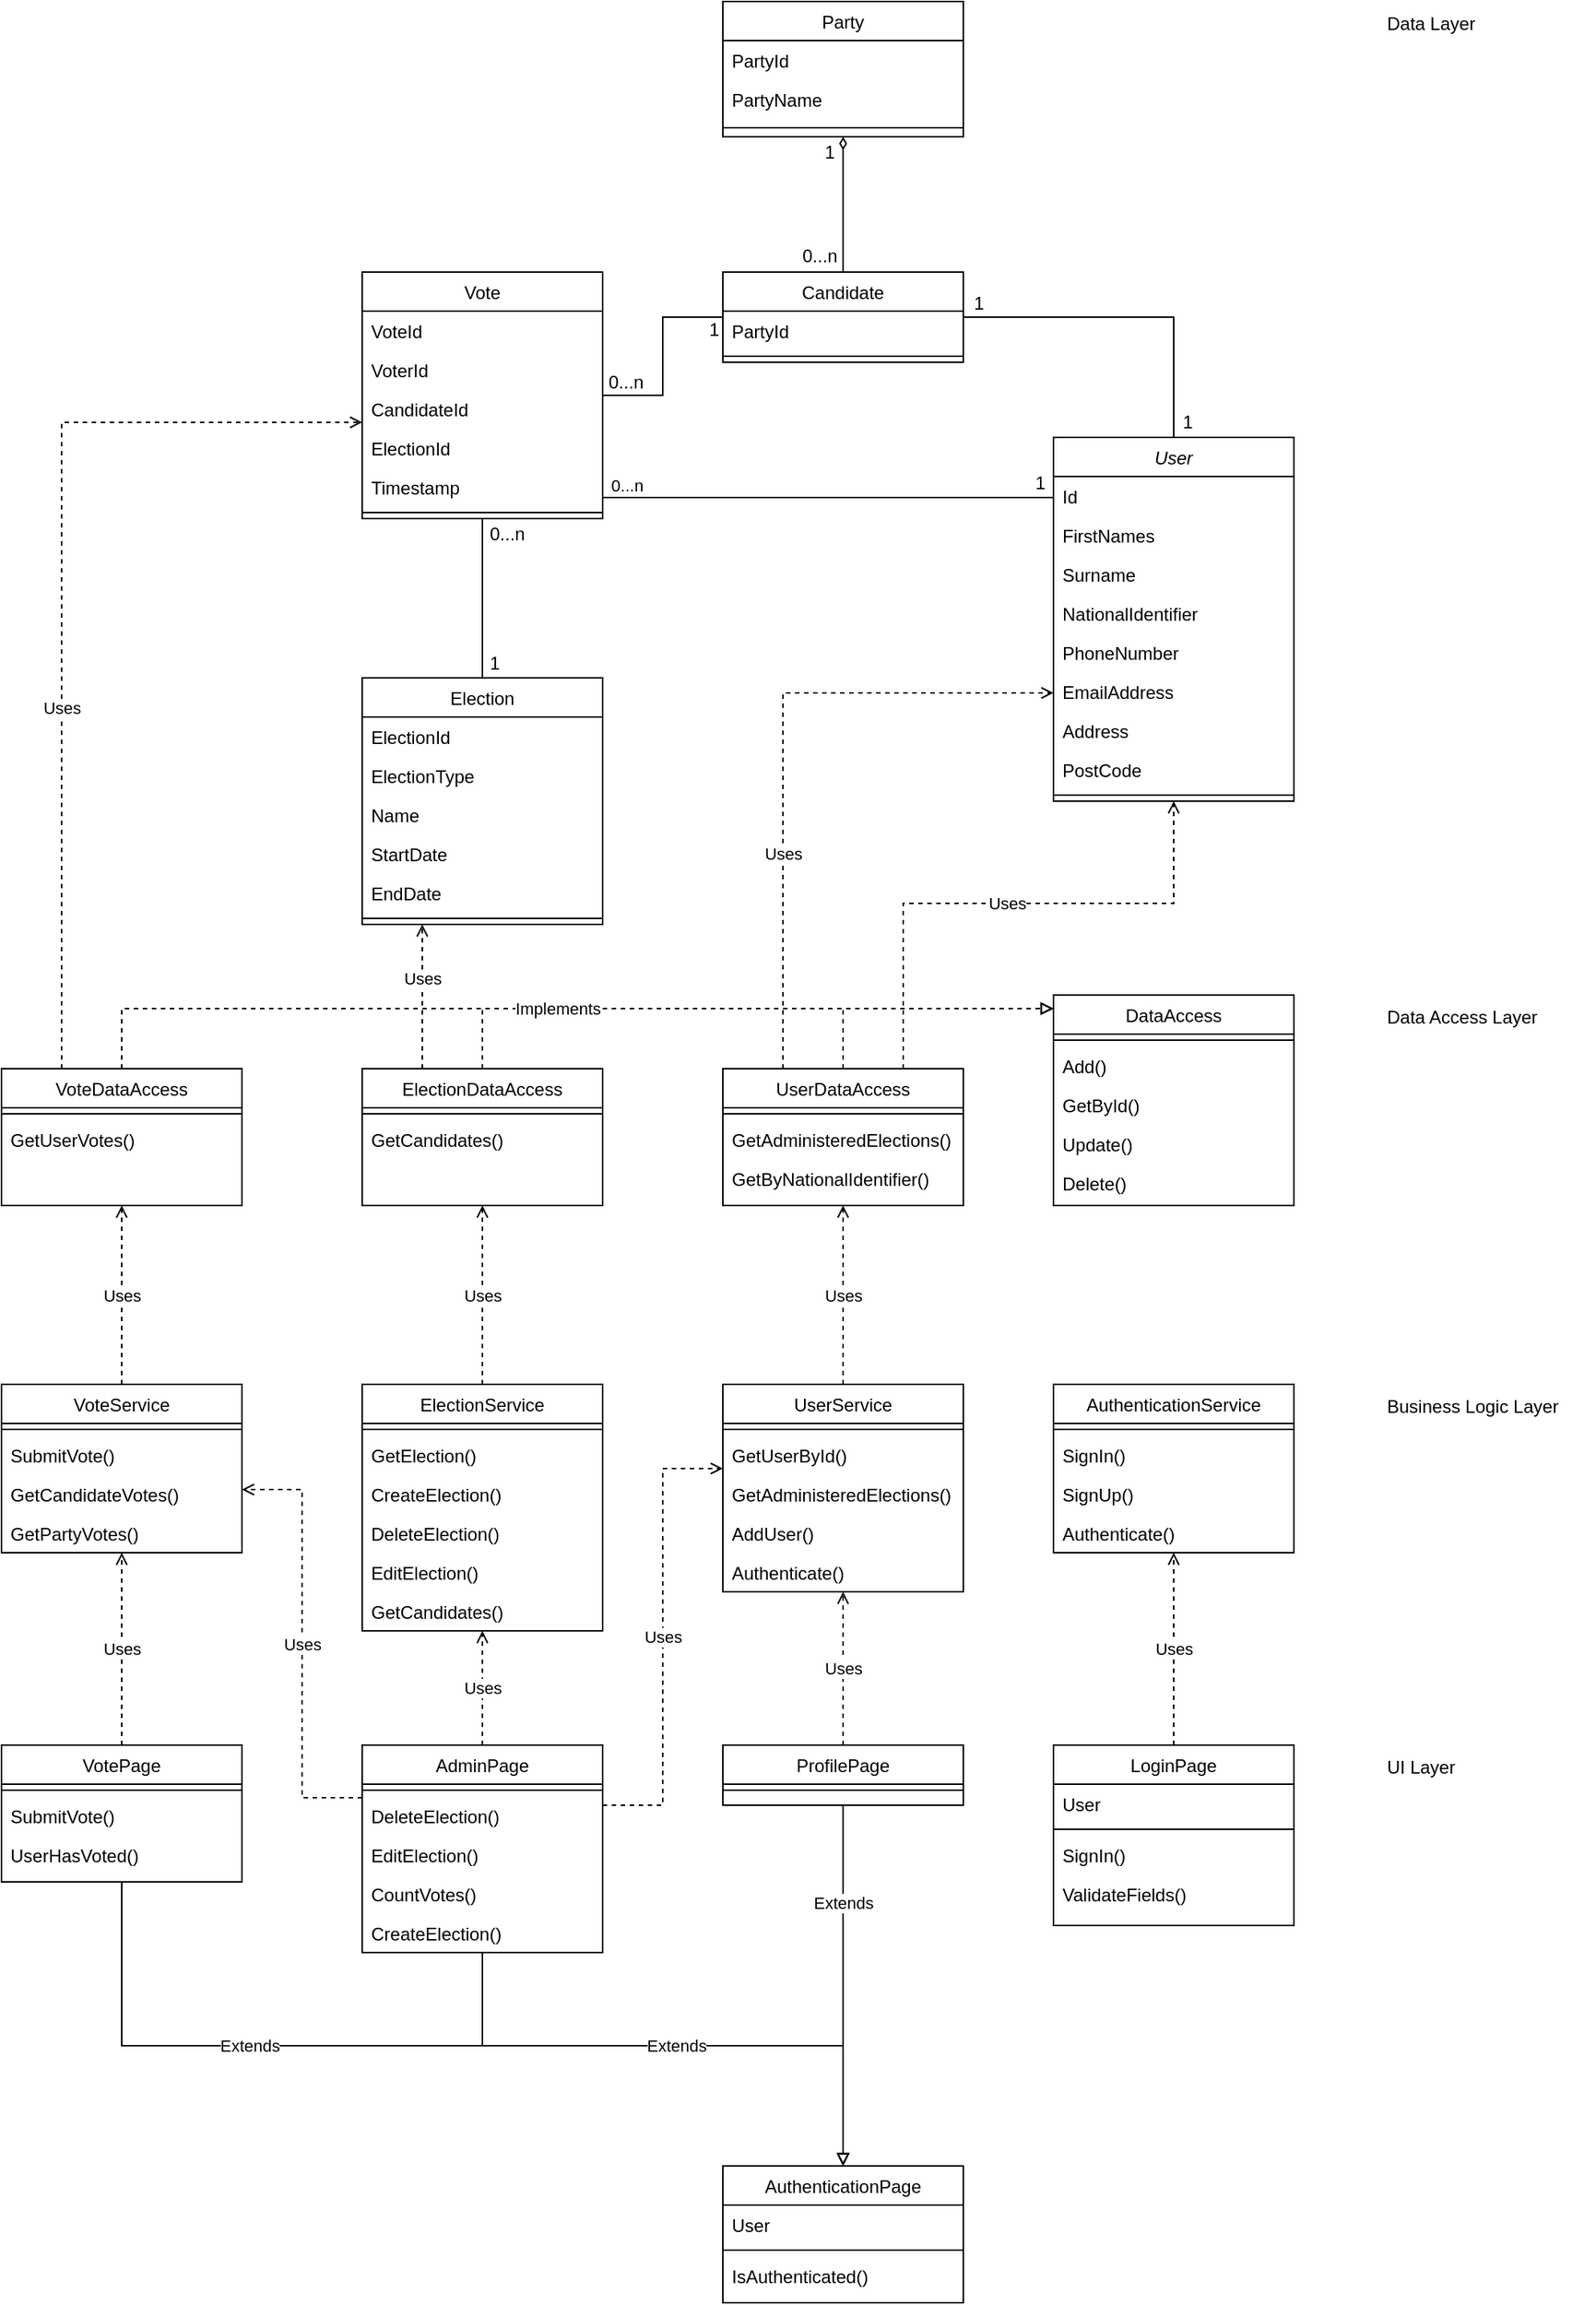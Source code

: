 <mxfile version="20.8.20"><diagram id="C5RBs43oDa-KdzZeNtuy" name="Page-1"><mxGraphModel dx="1793" dy="936" grid="1" gridSize="10" guides="1" tooltips="1" connect="1" arrows="1" fold="1" page="1" pageScale="1" pageWidth="827" pageHeight="1169" math="0" shadow="0"><root><mxCell id="WIyWlLk6GJQsqaUBKTNV-0"/><mxCell id="WIyWlLk6GJQsqaUBKTNV-1" parent="WIyWlLk6GJQsqaUBKTNV-0"/><mxCell id="hSEzEEDoZ1NGwn9eYOxY-130" value="User" style="swimlane;fontStyle=2;align=center;verticalAlign=top;childLayout=stackLayout;horizontal=1;startSize=26;horizontalStack=0;resizeParent=1;resizeLast=0;collapsible=1;marginBottom=0;rounded=0;shadow=0;strokeWidth=1;" vertex="1" parent="WIyWlLk6GJQsqaUBKTNV-1"><mxGeometry x="960" y="680" width="160" height="242" as="geometry"><mxRectangle x="230" y="140" width="160" height="26" as="alternateBounds"/></mxGeometry></mxCell><mxCell id="hSEzEEDoZ1NGwn9eYOxY-131" value="Id" style="text;align=left;verticalAlign=top;spacingLeft=4;spacingRight=4;overflow=hidden;rotatable=0;points=[[0,0.5],[1,0.5]];portConstraint=eastwest;" vertex="1" parent="hSEzEEDoZ1NGwn9eYOxY-130"><mxGeometry y="26" width="160" height="26" as="geometry"/></mxCell><mxCell id="hSEzEEDoZ1NGwn9eYOxY-132" value="FirstNames" style="text;align=left;verticalAlign=top;spacingLeft=4;spacingRight=4;overflow=hidden;rotatable=0;points=[[0,0.5],[1,0.5]];portConstraint=eastwest;" vertex="1" parent="hSEzEEDoZ1NGwn9eYOxY-130"><mxGeometry y="52" width="160" height="26" as="geometry"/></mxCell><mxCell id="hSEzEEDoZ1NGwn9eYOxY-133" value="Surname" style="text;align=left;verticalAlign=top;spacingLeft=4;spacingRight=4;overflow=hidden;rotatable=0;points=[[0,0.5],[1,0.5]];portConstraint=eastwest;" vertex="1" parent="hSEzEEDoZ1NGwn9eYOxY-130"><mxGeometry y="78" width="160" height="26" as="geometry"/></mxCell><mxCell id="hSEzEEDoZ1NGwn9eYOxY-134" value="NationalIdentifier" style="text;align=left;verticalAlign=top;spacingLeft=4;spacingRight=4;overflow=hidden;rotatable=0;points=[[0,0.5],[1,0.5]];portConstraint=eastwest;rounded=0;shadow=0;html=0;" vertex="1" parent="hSEzEEDoZ1NGwn9eYOxY-130"><mxGeometry y="104" width="160" height="26" as="geometry"/></mxCell><mxCell id="hSEzEEDoZ1NGwn9eYOxY-135" value="PhoneNumber" style="text;align=left;verticalAlign=top;spacingLeft=4;spacingRight=4;overflow=hidden;rotatable=0;points=[[0,0.5],[1,0.5]];portConstraint=eastwest;rounded=0;shadow=0;html=0;" vertex="1" parent="hSEzEEDoZ1NGwn9eYOxY-130"><mxGeometry y="130" width="160" height="26" as="geometry"/></mxCell><mxCell id="hSEzEEDoZ1NGwn9eYOxY-136" value="EmailAddress" style="text;align=left;verticalAlign=top;spacingLeft=4;spacingRight=4;overflow=hidden;rotatable=0;points=[[0,0.5],[1,0.5]];portConstraint=eastwest;rounded=0;shadow=0;html=0;" vertex="1" parent="hSEzEEDoZ1NGwn9eYOxY-130"><mxGeometry y="156" width="160" height="26" as="geometry"/></mxCell><mxCell id="hSEzEEDoZ1NGwn9eYOxY-137" value="Address" style="text;align=left;verticalAlign=top;spacingLeft=4;spacingRight=4;overflow=hidden;rotatable=0;points=[[0,0.5],[1,0.5]];portConstraint=eastwest;rounded=0;shadow=0;html=0;" vertex="1" parent="hSEzEEDoZ1NGwn9eYOxY-130"><mxGeometry y="182" width="160" height="26" as="geometry"/></mxCell><mxCell id="hSEzEEDoZ1NGwn9eYOxY-138" value="PostCode" style="text;align=left;verticalAlign=top;spacingLeft=4;spacingRight=4;overflow=hidden;rotatable=0;points=[[0,0.5],[1,0.5]];portConstraint=eastwest;rounded=0;shadow=0;html=0;" vertex="1" parent="hSEzEEDoZ1NGwn9eYOxY-130"><mxGeometry y="208" width="160" height="26" as="geometry"/></mxCell><mxCell id="hSEzEEDoZ1NGwn9eYOxY-139" value="" style="line;html=1;strokeWidth=1;align=left;verticalAlign=middle;spacingTop=-1;spacingLeft=3;spacingRight=3;rotatable=0;labelPosition=right;points=[];portConstraint=eastwest;" vertex="1" parent="hSEzEEDoZ1NGwn9eYOxY-130"><mxGeometry y="234" width="160" height="8" as="geometry"/></mxCell><mxCell id="hSEzEEDoZ1NGwn9eYOxY-140" style="edgeStyle=orthogonalEdgeStyle;rounded=0;orthogonalLoop=1;jettySize=auto;html=1;endArrow=none;endFill=0;" edge="1" parent="WIyWlLk6GJQsqaUBKTNV-1" source="hSEzEEDoZ1NGwn9eYOxY-141" target="hSEzEEDoZ1NGwn9eYOxY-160"><mxGeometry relative="1" as="geometry"/></mxCell><mxCell id="hSEzEEDoZ1NGwn9eYOxY-141" value="Candidate" style="swimlane;fontStyle=0;align=center;verticalAlign=top;childLayout=stackLayout;horizontal=1;startSize=26;horizontalStack=0;resizeParent=1;resizeLast=0;collapsible=1;marginBottom=0;rounded=0;shadow=0;strokeWidth=1;" vertex="1" parent="WIyWlLk6GJQsqaUBKTNV-1"><mxGeometry x="740" y="570" width="160" height="60" as="geometry"><mxRectangle x="130" y="380" width="160" height="26" as="alternateBounds"/></mxGeometry></mxCell><mxCell id="hSEzEEDoZ1NGwn9eYOxY-142" value="PartyId" style="text;align=left;verticalAlign=top;spacingLeft=4;spacingRight=4;overflow=hidden;rotatable=0;points=[[0,0.5],[1,0.5]];portConstraint=eastwest;" vertex="1" parent="hSEzEEDoZ1NGwn9eYOxY-141"><mxGeometry y="26" width="160" height="26" as="geometry"/></mxCell><mxCell id="hSEzEEDoZ1NGwn9eYOxY-143" value="" style="line;html=1;strokeWidth=1;align=left;verticalAlign=middle;spacingTop=-1;spacingLeft=3;spacingRight=3;rotatable=0;labelPosition=right;points=[];portConstraint=eastwest;" vertex="1" parent="hSEzEEDoZ1NGwn9eYOxY-141"><mxGeometry y="52" width="160" height="8" as="geometry"/></mxCell><mxCell id="hSEzEEDoZ1NGwn9eYOxY-144" value="" style="endArrow=none;endSize=10;endFill=0;shadow=0;strokeWidth=1;rounded=0;edgeStyle=elbowEdgeStyle;elbow=vertical;" edge="1" parent="WIyWlLk6GJQsqaUBKTNV-1" source="hSEzEEDoZ1NGwn9eYOxY-141" target="hSEzEEDoZ1NGwn9eYOxY-130"><mxGeometry width="160" relative="1" as="geometry"><mxPoint x="650" y="113" as="sourcePoint"/><mxPoint x="650" y="113" as="targetPoint"/><Array as="points"><mxPoint x="950" y="600"/></Array></mxGeometry></mxCell><mxCell id="hSEzEEDoZ1NGwn9eYOxY-145" value="Party" style="swimlane;fontStyle=0;align=center;verticalAlign=top;childLayout=stackLayout;horizontal=1;startSize=26;horizontalStack=0;resizeParent=1;resizeLast=0;collapsible=1;marginBottom=0;rounded=0;shadow=0;strokeWidth=1;" vertex="1" parent="WIyWlLk6GJQsqaUBKTNV-1"><mxGeometry x="740" y="390" width="160" height="90" as="geometry"><mxRectangle x="130" y="380" width="160" height="26" as="alternateBounds"/></mxGeometry></mxCell><mxCell id="hSEzEEDoZ1NGwn9eYOxY-146" value="PartyId" style="text;align=left;verticalAlign=top;spacingLeft=4;spacingRight=4;overflow=hidden;rotatable=0;points=[[0,0.5],[1,0.5]];portConstraint=eastwest;" vertex="1" parent="hSEzEEDoZ1NGwn9eYOxY-145"><mxGeometry y="26" width="160" height="26" as="geometry"/></mxCell><mxCell id="hSEzEEDoZ1NGwn9eYOxY-147" value="PartyName" style="text;align=left;verticalAlign=top;spacingLeft=4;spacingRight=4;overflow=hidden;rotatable=0;points=[[0,0.5],[1,0.5]];portConstraint=eastwest;" vertex="1" parent="hSEzEEDoZ1NGwn9eYOxY-145"><mxGeometry y="52" width="160" height="28" as="geometry"/></mxCell><mxCell id="hSEzEEDoZ1NGwn9eYOxY-148" value="" style="line;html=1;strokeWidth=1;align=left;verticalAlign=middle;spacingTop=-1;spacingLeft=3;spacingRight=3;rotatable=0;labelPosition=right;points=[];portConstraint=eastwest;" vertex="1" parent="hSEzEEDoZ1NGwn9eYOxY-145"><mxGeometry y="80" width="160" height="8" as="geometry"/></mxCell><mxCell id="hSEzEEDoZ1NGwn9eYOxY-149" value="" style="endArrow=diamondThin;shadow=0;strokeWidth=1;rounded=0;endFill=0;edgeStyle=elbowEdgeStyle;elbow=vertical;" edge="1" parent="WIyWlLk6GJQsqaUBKTNV-1" source="hSEzEEDoZ1NGwn9eYOxY-141" target="hSEzEEDoZ1NGwn9eYOxY-145"><mxGeometry x="0.5" y="41" relative="1" as="geometry"><mxPoint x="380" y="510" as="sourcePoint"/><mxPoint x="560" y="510" as="targetPoint"/><mxPoint x="-40" y="32" as="offset"/><Array as="points"><mxPoint x="820" y="520"/></Array></mxGeometry></mxCell><mxCell id="hSEzEEDoZ1NGwn9eYOxY-150" value="0...n" style="resizable=0;align=left;verticalAlign=bottom;labelBackgroundColor=none;fontSize=12;" connectable="0" vertex="1" parent="hSEzEEDoZ1NGwn9eYOxY-149"><mxGeometry x="-1" relative="1" as="geometry"><mxPoint x="-29" y="-2" as="offset"/></mxGeometry></mxCell><mxCell id="hSEzEEDoZ1NGwn9eYOxY-151" value="1" style="resizable=0;align=right;verticalAlign=bottom;labelBackgroundColor=none;fontSize=12;" connectable="0" vertex="1" parent="hSEzEEDoZ1NGwn9eYOxY-149"><mxGeometry x="1" relative="1" as="geometry"><mxPoint x="-4" y="19" as="offset"/></mxGeometry></mxCell><mxCell id="hSEzEEDoZ1NGwn9eYOxY-152" style="edgeStyle=orthogonalEdgeStyle;rounded=0;orthogonalLoop=1;jettySize=auto;html=1;endArrow=none;endFill=0;" edge="1" parent="WIyWlLk6GJQsqaUBKTNV-1" source="hSEzEEDoZ1NGwn9eYOxY-153" target="hSEzEEDoZ1NGwn9eYOxY-160"><mxGeometry relative="1" as="geometry"><Array as="points"><mxPoint x="580" y="710"/><mxPoint x="580" y="710"/></Array></mxGeometry></mxCell><mxCell id="hSEzEEDoZ1NGwn9eYOxY-153" value="Election" style="swimlane;fontStyle=0;align=center;verticalAlign=top;childLayout=stackLayout;horizontal=1;startSize=26;horizontalStack=0;resizeParent=1;resizeLast=0;collapsible=1;marginBottom=0;rounded=0;shadow=0;strokeWidth=1;" vertex="1" parent="WIyWlLk6GJQsqaUBKTNV-1"><mxGeometry x="500" y="840" width="160" height="164" as="geometry"><mxRectangle x="130" y="380" width="160" height="26" as="alternateBounds"/></mxGeometry></mxCell><mxCell id="hSEzEEDoZ1NGwn9eYOxY-154" value="ElectionId" style="text;align=left;verticalAlign=top;spacingLeft=4;spacingRight=4;overflow=hidden;rotatable=0;points=[[0,0.5],[1,0.5]];portConstraint=eastwest;" vertex="1" parent="hSEzEEDoZ1NGwn9eYOxY-153"><mxGeometry y="26" width="160" height="26" as="geometry"/></mxCell><mxCell id="hSEzEEDoZ1NGwn9eYOxY-155" value="ElectionType" style="text;align=left;verticalAlign=top;spacingLeft=4;spacingRight=4;overflow=hidden;rotatable=0;points=[[0,0.5],[1,0.5]];portConstraint=eastwest;" vertex="1" parent="hSEzEEDoZ1NGwn9eYOxY-153"><mxGeometry y="52" width="160" height="26" as="geometry"/></mxCell><mxCell id="hSEzEEDoZ1NGwn9eYOxY-156" value="Name" style="text;align=left;verticalAlign=top;spacingLeft=4;spacingRight=4;overflow=hidden;rotatable=0;points=[[0,0.5],[1,0.5]];portConstraint=eastwest;" vertex="1" parent="hSEzEEDoZ1NGwn9eYOxY-153"><mxGeometry y="78" width="160" height="26" as="geometry"/></mxCell><mxCell id="hSEzEEDoZ1NGwn9eYOxY-157" value="StartDate" style="text;align=left;verticalAlign=top;spacingLeft=4;spacingRight=4;overflow=hidden;rotatable=0;points=[[0,0.5],[1,0.5]];portConstraint=eastwest;" vertex="1" parent="hSEzEEDoZ1NGwn9eYOxY-153"><mxGeometry y="104" width="160" height="26" as="geometry"/></mxCell><mxCell id="hSEzEEDoZ1NGwn9eYOxY-158" value="EndDate" style="text;align=left;verticalAlign=top;spacingLeft=4;spacingRight=4;overflow=hidden;rotatable=0;points=[[0,0.5],[1,0.5]];portConstraint=eastwest;" vertex="1" parent="hSEzEEDoZ1NGwn9eYOxY-153"><mxGeometry y="130" width="160" height="26" as="geometry"/></mxCell><mxCell id="hSEzEEDoZ1NGwn9eYOxY-159" value="" style="line;html=1;strokeWidth=1;align=left;verticalAlign=middle;spacingTop=-1;spacingLeft=3;spacingRight=3;rotatable=0;labelPosition=right;points=[];portConstraint=eastwest;" vertex="1" parent="hSEzEEDoZ1NGwn9eYOxY-153"><mxGeometry y="156" width="160" height="8" as="geometry"/></mxCell><mxCell id="hSEzEEDoZ1NGwn9eYOxY-160" value="Vote" style="swimlane;fontStyle=0;align=center;verticalAlign=top;childLayout=stackLayout;horizontal=1;startSize=26;horizontalStack=0;resizeParent=1;resizeLast=0;collapsible=1;marginBottom=0;rounded=0;shadow=0;strokeWidth=1;" vertex="1" parent="WIyWlLk6GJQsqaUBKTNV-1"><mxGeometry x="500" y="570" width="160" height="164" as="geometry"><mxRectangle x="130" y="380" width="160" height="26" as="alternateBounds"/></mxGeometry></mxCell><mxCell id="hSEzEEDoZ1NGwn9eYOxY-161" value="VoteId" style="text;align=left;verticalAlign=top;spacingLeft=4;spacingRight=4;overflow=hidden;rotatable=0;points=[[0,0.5],[1,0.5]];portConstraint=eastwest;" vertex="1" parent="hSEzEEDoZ1NGwn9eYOxY-160"><mxGeometry y="26" width="160" height="26" as="geometry"/></mxCell><mxCell id="hSEzEEDoZ1NGwn9eYOxY-162" value="VoterId" style="text;align=left;verticalAlign=top;spacingLeft=4;spacingRight=4;overflow=hidden;rotatable=0;points=[[0,0.5],[1,0.5]];portConstraint=eastwest;" vertex="1" parent="hSEzEEDoZ1NGwn9eYOxY-160"><mxGeometry y="52" width="160" height="26" as="geometry"/></mxCell><mxCell id="hSEzEEDoZ1NGwn9eYOxY-163" value="CandidateId" style="text;align=left;verticalAlign=top;spacingLeft=4;spacingRight=4;overflow=hidden;rotatable=0;points=[[0,0.5],[1,0.5]];portConstraint=eastwest;" vertex="1" parent="hSEzEEDoZ1NGwn9eYOxY-160"><mxGeometry y="78" width="160" height="26" as="geometry"/></mxCell><mxCell id="hSEzEEDoZ1NGwn9eYOxY-164" value="ElectionId" style="text;align=left;verticalAlign=top;spacingLeft=4;spacingRight=4;overflow=hidden;rotatable=0;points=[[0,0.5],[1,0.5]];portConstraint=eastwest;" vertex="1" parent="hSEzEEDoZ1NGwn9eYOxY-160"><mxGeometry y="104" width="160" height="26" as="geometry"/></mxCell><mxCell id="hSEzEEDoZ1NGwn9eYOxY-165" value="Timestamp" style="text;align=left;verticalAlign=top;spacingLeft=4;spacingRight=4;overflow=hidden;rotatable=0;points=[[0,0.5],[1,0.5]];portConstraint=eastwest;" vertex="1" parent="hSEzEEDoZ1NGwn9eYOxY-160"><mxGeometry y="130" width="160" height="26" as="geometry"/></mxCell><mxCell id="hSEzEEDoZ1NGwn9eYOxY-166" value="" style="line;html=1;strokeWidth=1;align=left;verticalAlign=middle;spacingTop=-1;spacingLeft=3;spacingRight=3;rotatable=0;labelPosition=right;points=[];portConstraint=eastwest;" vertex="1" parent="hSEzEEDoZ1NGwn9eYOxY-160"><mxGeometry y="156" width="160" height="8" as="geometry"/></mxCell><mxCell id="hSEzEEDoZ1NGwn9eYOxY-167" value="0...n" style="resizable=0;align=left;verticalAlign=bottom;labelBackgroundColor=none;fontSize=12;" connectable="0" vertex="1" parent="WIyWlLk6GJQsqaUBKTNV-1"><mxGeometry x="662" y="652" as="geometry"/></mxCell><mxCell id="hSEzEEDoZ1NGwn9eYOxY-168" value="1" style="resizable=0;align=left;verticalAlign=bottom;labelBackgroundColor=none;fontSize=12;" connectable="0" vertex="1" parent="WIyWlLk6GJQsqaUBKTNV-1"><mxGeometry x="734" y="610" as="geometry"><mxPoint x="-5" y="7" as="offset"/></mxGeometry></mxCell><mxCell id="hSEzEEDoZ1NGwn9eYOxY-169" value="0...n" style="resizable=0;align=left;verticalAlign=bottom;labelBackgroundColor=none;fontSize=12;" connectable="0" vertex="1" parent="WIyWlLk6GJQsqaUBKTNV-1"><mxGeometry x="583" y="753" as="geometry"/></mxCell><mxCell id="hSEzEEDoZ1NGwn9eYOxY-170" value="1" style="resizable=0;align=left;verticalAlign=bottom;labelBackgroundColor=none;fontSize=12;" connectable="0" vertex="1" parent="WIyWlLk6GJQsqaUBKTNV-1"><mxGeometry x="567" y="810" as="geometry"><mxPoint x="16" y="29" as="offset"/></mxGeometry></mxCell><mxCell id="hSEzEEDoZ1NGwn9eYOxY-171" value="Extends" style="edgeStyle=orthogonalEdgeStyle;rounded=0;orthogonalLoop=1;jettySize=auto;html=1;endArrow=block;endFill=0;" edge="1" parent="WIyWlLk6GJQsqaUBKTNV-1" source="hSEzEEDoZ1NGwn9eYOxY-173" target="hSEzEEDoZ1NGwn9eYOxY-177"><mxGeometry x="-0.422" relative="1" as="geometry"><Array as="points"><mxPoint x="340" y="1750"/><mxPoint x="820" y="1750"/></Array><mxPoint as="offset"/></mxGeometry></mxCell><mxCell id="hSEzEEDoZ1NGwn9eYOxY-172" value="Uses" style="edgeStyle=orthogonalEdgeStyle;rounded=0;orthogonalLoop=1;jettySize=auto;html=1;dashed=1;endArrow=open;endFill=0;" edge="1" parent="WIyWlLk6GJQsqaUBKTNV-1" source="hSEzEEDoZ1NGwn9eYOxY-173" target="hSEzEEDoZ1NGwn9eYOxY-201"><mxGeometry relative="1" as="geometry"/></mxCell><mxCell id="hSEzEEDoZ1NGwn9eYOxY-173" value="VotePage" style="swimlane;fontStyle=0;align=center;verticalAlign=top;childLayout=stackLayout;horizontal=1;startSize=26;horizontalStack=0;resizeParent=1;resizeLast=0;collapsible=1;marginBottom=0;rounded=0;shadow=0;strokeWidth=1;" vertex="1" parent="WIyWlLk6GJQsqaUBKTNV-1"><mxGeometry x="260" y="1550" width="160" height="91" as="geometry"><mxRectangle x="130" y="380" width="160" height="26" as="alternateBounds"/></mxGeometry></mxCell><mxCell id="hSEzEEDoZ1NGwn9eYOxY-174" value="" style="line;html=1;strokeWidth=1;align=left;verticalAlign=middle;spacingTop=-1;spacingLeft=3;spacingRight=3;rotatable=0;labelPosition=right;points=[];portConstraint=eastwest;" vertex="1" parent="hSEzEEDoZ1NGwn9eYOxY-173"><mxGeometry y="26" width="160" height="8" as="geometry"/></mxCell><mxCell id="hSEzEEDoZ1NGwn9eYOxY-175" value="SubmitVote()" style="text;align=left;verticalAlign=top;spacingLeft=4;spacingRight=4;overflow=hidden;rotatable=0;points=[[0,0.5],[1,0.5]];portConstraint=eastwest;" vertex="1" parent="hSEzEEDoZ1NGwn9eYOxY-173"><mxGeometry y="34" width="160" height="26" as="geometry"/></mxCell><mxCell id="hSEzEEDoZ1NGwn9eYOxY-176" value="UserHasVoted()" style="text;align=left;verticalAlign=top;spacingLeft=4;spacingRight=4;overflow=hidden;rotatable=0;points=[[0,0.5],[1,0.5]];portConstraint=eastwest;" vertex="1" parent="hSEzEEDoZ1NGwn9eYOxY-173"><mxGeometry y="60" width="160" height="26" as="geometry"/></mxCell><mxCell id="hSEzEEDoZ1NGwn9eYOxY-177" value="AuthenticationPage" style="swimlane;fontStyle=0;align=center;verticalAlign=top;childLayout=stackLayout;horizontal=1;startSize=26;horizontalStack=0;resizeParent=1;resizeLast=0;collapsible=1;marginBottom=0;rounded=0;shadow=0;strokeWidth=1;" vertex="1" parent="WIyWlLk6GJQsqaUBKTNV-1"><mxGeometry x="740" y="1830" width="160" height="91" as="geometry"><mxRectangle x="130" y="380" width="160" height="26" as="alternateBounds"/></mxGeometry></mxCell><mxCell id="hSEzEEDoZ1NGwn9eYOxY-178" value="User" style="text;align=left;verticalAlign=top;spacingLeft=4;spacingRight=4;overflow=hidden;rotatable=0;points=[[0,0.5],[1,0.5]];portConstraint=eastwest;" vertex="1" parent="hSEzEEDoZ1NGwn9eYOxY-177"><mxGeometry y="26" width="160" height="26" as="geometry"/></mxCell><mxCell id="hSEzEEDoZ1NGwn9eYOxY-179" value="" style="line;html=1;strokeWidth=1;align=left;verticalAlign=middle;spacingTop=-1;spacingLeft=3;spacingRight=3;rotatable=0;labelPosition=right;points=[];portConstraint=eastwest;" vertex="1" parent="hSEzEEDoZ1NGwn9eYOxY-177"><mxGeometry y="52" width="160" height="8" as="geometry"/></mxCell><mxCell id="hSEzEEDoZ1NGwn9eYOxY-180" value="IsAuthenticated()" style="text;align=left;verticalAlign=top;spacingLeft=4;spacingRight=4;overflow=hidden;rotatable=0;points=[[0,0.5],[1,0.5]];portConstraint=eastwest;" vertex="1" parent="hSEzEEDoZ1NGwn9eYOxY-177"><mxGeometry y="60" width="160" height="26" as="geometry"/></mxCell><mxCell id="hSEzEEDoZ1NGwn9eYOxY-181" value="Extends" style="edgeStyle=orthogonalEdgeStyle;rounded=0;orthogonalLoop=1;jettySize=auto;html=1;endArrow=block;endFill=0;" edge="1" parent="WIyWlLk6GJQsqaUBKTNV-1" source="hSEzEEDoZ1NGwn9eYOxY-185" target="hSEzEEDoZ1NGwn9eYOxY-177"><mxGeometry relative="1" as="geometry"><Array as="points"><mxPoint x="580" y="1750"/><mxPoint x="820" y="1750"/></Array></mxGeometry></mxCell><mxCell id="hSEzEEDoZ1NGwn9eYOxY-182" value="Uses" style="edgeStyle=orthogonalEdgeStyle;rounded=0;orthogonalLoop=1;jettySize=auto;html=1;dashed=1;endArrow=open;endFill=0;" edge="1" parent="WIyWlLk6GJQsqaUBKTNV-1" source="hSEzEEDoZ1NGwn9eYOxY-185" target="hSEzEEDoZ1NGwn9eYOxY-206"><mxGeometry relative="1" as="geometry"/></mxCell><mxCell id="hSEzEEDoZ1NGwn9eYOxY-183" value="Uses" style="edgeStyle=orthogonalEdgeStyle;rounded=0;orthogonalLoop=1;jettySize=auto;html=1;dashed=1;endArrow=open;endFill=0;" edge="1" parent="WIyWlLk6GJQsqaUBKTNV-1" source="hSEzEEDoZ1NGwn9eYOxY-185" target="hSEzEEDoZ1NGwn9eYOxY-201"><mxGeometry relative="1" as="geometry"><Array as="points"><mxPoint x="460" y="1585"/><mxPoint x="460" y="1380"/></Array></mxGeometry></mxCell><mxCell id="hSEzEEDoZ1NGwn9eYOxY-184" value="Uses" style="edgeStyle=orthogonalEdgeStyle;rounded=0;orthogonalLoop=1;jettySize=auto;html=1;dashed=1;endArrow=open;endFill=0;" edge="1" parent="WIyWlLk6GJQsqaUBKTNV-1" source="hSEzEEDoZ1NGwn9eYOxY-185" target="hSEzEEDoZ1NGwn9eYOxY-213"><mxGeometry relative="1" as="geometry"><Array as="points"><mxPoint x="700" y="1590"/><mxPoint x="700" y="1366"/></Array></mxGeometry></mxCell><mxCell id="hSEzEEDoZ1NGwn9eYOxY-185" value="AdminPage" style="swimlane;fontStyle=0;align=center;verticalAlign=top;childLayout=stackLayout;horizontal=1;startSize=26;horizontalStack=0;resizeParent=1;resizeLast=0;collapsible=1;marginBottom=0;rounded=0;shadow=0;strokeWidth=1;" vertex="1" parent="WIyWlLk6GJQsqaUBKTNV-1"><mxGeometry x="500" y="1550" width="160" height="138" as="geometry"><mxRectangle x="130" y="380" width="160" height="26" as="alternateBounds"/></mxGeometry></mxCell><mxCell id="hSEzEEDoZ1NGwn9eYOxY-186" value="" style="line;html=1;strokeWidth=1;align=left;verticalAlign=middle;spacingTop=-1;spacingLeft=3;spacingRight=3;rotatable=0;labelPosition=right;points=[];portConstraint=eastwest;" vertex="1" parent="hSEzEEDoZ1NGwn9eYOxY-185"><mxGeometry y="26" width="160" height="8" as="geometry"/></mxCell><mxCell id="hSEzEEDoZ1NGwn9eYOxY-187" value="DeleteElection()" style="text;align=left;verticalAlign=top;spacingLeft=4;spacingRight=4;overflow=hidden;rotatable=0;points=[[0,0.5],[1,0.5]];portConstraint=eastwest;" vertex="1" parent="hSEzEEDoZ1NGwn9eYOxY-185"><mxGeometry y="34" width="160" height="26" as="geometry"/></mxCell><mxCell id="hSEzEEDoZ1NGwn9eYOxY-188" value="EditElection()" style="text;align=left;verticalAlign=top;spacingLeft=4;spacingRight=4;overflow=hidden;rotatable=0;points=[[0,0.5],[1,0.5]];portConstraint=eastwest;" vertex="1" parent="hSEzEEDoZ1NGwn9eYOxY-185"><mxGeometry y="60" width="160" height="26" as="geometry"/></mxCell><mxCell id="hSEzEEDoZ1NGwn9eYOxY-189" value="CountVotes()" style="text;align=left;verticalAlign=top;spacingLeft=4;spacingRight=4;overflow=hidden;rotatable=0;points=[[0,0.5],[1,0.5]];portConstraint=eastwest;" vertex="1" parent="hSEzEEDoZ1NGwn9eYOxY-185"><mxGeometry y="86" width="160" height="26" as="geometry"/></mxCell><mxCell id="hSEzEEDoZ1NGwn9eYOxY-190" value="CreateElection()" style="text;align=left;verticalAlign=top;spacingLeft=4;spacingRight=4;overflow=hidden;rotatable=0;points=[[0,0.5],[1,0.5]];portConstraint=eastwest;" vertex="1" parent="hSEzEEDoZ1NGwn9eYOxY-185"><mxGeometry y="112" width="160" height="26" as="geometry"/></mxCell><mxCell id="hSEzEEDoZ1NGwn9eYOxY-191" value="Extends" style="edgeStyle=orthogonalEdgeStyle;rounded=0;orthogonalLoop=1;jettySize=auto;html=1;endArrow=block;endFill=0;" edge="1" parent="WIyWlLk6GJQsqaUBKTNV-1" source="hSEzEEDoZ1NGwn9eYOxY-193" target="hSEzEEDoZ1NGwn9eYOxY-177"><mxGeometry x="-0.457" relative="1" as="geometry"><mxPoint x="819" y="1630" as="sourcePoint"/><mxPoint x="819" y="1700" as="targetPoint"/><mxPoint as="offset"/></mxGeometry></mxCell><mxCell id="hSEzEEDoZ1NGwn9eYOxY-192" value="Uses" style="edgeStyle=orthogonalEdgeStyle;rounded=0;orthogonalLoop=1;jettySize=auto;html=1;dashed=1;endArrow=open;endFill=0;" edge="1" parent="WIyWlLk6GJQsqaUBKTNV-1" source="hSEzEEDoZ1NGwn9eYOxY-193" target="hSEzEEDoZ1NGwn9eYOxY-213"><mxGeometry relative="1" as="geometry"/></mxCell><mxCell id="hSEzEEDoZ1NGwn9eYOxY-193" value="ProfilePage" style="swimlane;fontStyle=0;align=center;verticalAlign=top;childLayout=stackLayout;horizontal=1;startSize=26;horizontalStack=0;resizeParent=1;resizeLast=0;collapsible=1;marginBottom=0;rounded=0;shadow=0;strokeWidth=1;" vertex="1" parent="WIyWlLk6GJQsqaUBKTNV-1"><mxGeometry x="740" y="1550" width="160" height="40" as="geometry"><mxRectangle x="130" y="380" width="160" height="26" as="alternateBounds"/></mxGeometry></mxCell><mxCell id="hSEzEEDoZ1NGwn9eYOxY-194" value="" style="line;html=1;strokeWidth=1;align=left;verticalAlign=middle;spacingTop=-1;spacingLeft=3;spacingRight=3;rotatable=0;labelPosition=right;points=[];portConstraint=eastwest;" vertex="1" parent="hSEzEEDoZ1NGwn9eYOxY-193"><mxGeometry y="26" width="160" height="8" as="geometry"/></mxCell><mxCell id="hSEzEEDoZ1NGwn9eYOxY-195" value="Uses" style="edgeStyle=orthogonalEdgeStyle;rounded=0;orthogonalLoop=1;jettySize=auto;html=1;endArrow=open;endFill=0;dashed=1;" edge="1" parent="WIyWlLk6GJQsqaUBKTNV-1" source="hSEzEEDoZ1NGwn9eYOxY-196" target="hSEzEEDoZ1NGwn9eYOxY-218"><mxGeometry relative="1" as="geometry"/></mxCell><mxCell id="hSEzEEDoZ1NGwn9eYOxY-196" value="LoginPage" style="swimlane;fontStyle=0;align=center;verticalAlign=top;childLayout=stackLayout;horizontal=1;startSize=26;horizontalStack=0;resizeParent=1;resizeLast=0;collapsible=1;marginBottom=0;rounded=0;shadow=0;strokeWidth=1;" vertex="1" parent="WIyWlLk6GJQsqaUBKTNV-1"><mxGeometry x="960" y="1550" width="160" height="120" as="geometry"><mxRectangle x="130" y="380" width="160" height="26" as="alternateBounds"/></mxGeometry></mxCell><mxCell id="hSEzEEDoZ1NGwn9eYOxY-197" value="User" style="text;align=left;verticalAlign=top;spacingLeft=4;spacingRight=4;overflow=hidden;rotatable=0;points=[[0,0.5],[1,0.5]];portConstraint=eastwest;" vertex="1" parent="hSEzEEDoZ1NGwn9eYOxY-196"><mxGeometry y="26" width="160" height="26" as="geometry"/></mxCell><mxCell id="hSEzEEDoZ1NGwn9eYOxY-198" value="" style="line;html=1;strokeWidth=1;align=left;verticalAlign=middle;spacingTop=-1;spacingLeft=3;spacingRight=3;rotatable=0;labelPosition=right;points=[];portConstraint=eastwest;" vertex="1" parent="hSEzEEDoZ1NGwn9eYOxY-196"><mxGeometry y="52" width="160" height="8" as="geometry"/></mxCell><mxCell id="hSEzEEDoZ1NGwn9eYOxY-199" value="SignIn()" style="text;align=left;verticalAlign=top;spacingLeft=4;spacingRight=4;overflow=hidden;rotatable=0;points=[[0,0.5],[1,0.5]];portConstraint=eastwest;" vertex="1" parent="hSEzEEDoZ1NGwn9eYOxY-196"><mxGeometry y="60" width="160" height="26" as="geometry"/></mxCell><mxCell id="hSEzEEDoZ1NGwn9eYOxY-200" value="ValidateFields()" style="text;align=left;verticalAlign=top;spacingLeft=4;spacingRight=4;overflow=hidden;rotatable=0;points=[[0,0.5],[1,0.5]];portConstraint=eastwest;" vertex="1" parent="hSEzEEDoZ1NGwn9eYOxY-196"><mxGeometry y="86" width="160" height="26" as="geometry"/></mxCell><mxCell id="hSEzEEDoZ1NGwn9eYOxY-201" value="VoteService" style="swimlane;fontStyle=0;align=center;verticalAlign=top;childLayout=stackLayout;horizontal=1;startSize=26;horizontalStack=0;resizeParent=1;resizeLast=0;collapsible=1;marginBottom=0;rounded=0;shadow=0;strokeWidth=1;" vertex="1" parent="WIyWlLk6GJQsqaUBKTNV-1"><mxGeometry x="260" y="1310" width="160" height="112" as="geometry"><mxRectangle x="130" y="380" width="160" height="26" as="alternateBounds"/></mxGeometry></mxCell><mxCell id="hSEzEEDoZ1NGwn9eYOxY-202" value="" style="line;html=1;strokeWidth=1;align=left;verticalAlign=middle;spacingTop=-1;spacingLeft=3;spacingRight=3;rotatable=0;labelPosition=right;points=[];portConstraint=eastwest;" vertex="1" parent="hSEzEEDoZ1NGwn9eYOxY-201"><mxGeometry y="26" width="160" height="8" as="geometry"/></mxCell><mxCell id="hSEzEEDoZ1NGwn9eYOxY-203" value="SubmitVote()" style="text;align=left;verticalAlign=top;spacingLeft=4;spacingRight=4;overflow=hidden;rotatable=0;points=[[0,0.5],[1,0.5]];portConstraint=eastwest;" vertex="1" parent="hSEzEEDoZ1NGwn9eYOxY-201"><mxGeometry y="34" width="160" height="26" as="geometry"/></mxCell><mxCell id="hSEzEEDoZ1NGwn9eYOxY-204" value="GetCandidateVotes()" style="text;align=left;verticalAlign=top;spacingLeft=4;spacingRight=4;overflow=hidden;rotatable=0;points=[[0,0.5],[1,0.5]];portConstraint=eastwest;" vertex="1" parent="hSEzEEDoZ1NGwn9eYOxY-201"><mxGeometry y="60" width="160" height="26" as="geometry"/></mxCell><mxCell id="hSEzEEDoZ1NGwn9eYOxY-205" value="GetPartyVotes()" style="text;align=left;verticalAlign=top;spacingLeft=4;spacingRight=4;overflow=hidden;rotatable=0;points=[[0,0.5],[1,0.5]];portConstraint=eastwest;" vertex="1" parent="hSEzEEDoZ1NGwn9eYOxY-201"><mxGeometry y="86" width="160" height="26" as="geometry"/></mxCell><mxCell id="hSEzEEDoZ1NGwn9eYOxY-206" value="ElectionService" style="swimlane;fontStyle=0;align=center;verticalAlign=top;childLayout=stackLayout;horizontal=1;startSize=26;horizontalStack=0;resizeParent=1;resizeLast=0;collapsible=1;marginBottom=0;rounded=0;shadow=0;strokeWidth=1;" vertex="1" parent="WIyWlLk6GJQsqaUBKTNV-1"><mxGeometry x="500" y="1310" width="160" height="164" as="geometry"><mxRectangle x="130" y="380" width="160" height="26" as="alternateBounds"/></mxGeometry></mxCell><mxCell id="hSEzEEDoZ1NGwn9eYOxY-207" value="" style="line;html=1;strokeWidth=1;align=left;verticalAlign=middle;spacingTop=-1;spacingLeft=3;spacingRight=3;rotatable=0;labelPosition=right;points=[];portConstraint=eastwest;" vertex="1" parent="hSEzEEDoZ1NGwn9eYOxY-206"><mxGeometry y="26" width="160" height="8" as="geometry"/></mxCell><mxCell id="hSEzEEDoZ1NGwn9eYOxY-208" value="GetElection()" style="text;align=left;verticalAlign=top;spacingLeft=4;spacingRight=4;overflow=hidden;rotatable=0;points=[[0,0.5],[1,0.5]];portConstraint=eastwest;" vertex="1" parent="hSEzEEDoZ1NGwn9eYOxY-206"><mxGeometry y="34" width="160" height="26" as="geometry"/></mxCell><mxCell id="hSEzEEDoZ1NGwn9eYOxY-209" value="CreateElection()" style="text;align=left;verticalAlign=top;spacingLeft=4;spacingRight=4;overflow=hidden;rotatable=0;points=[[0,0.5],[1,0.5]];portConstraint=eastwest;" vertex="1" parent="hSEzEEDoZ1NGwn9eYOxY-206"><mxGeometry y="60" width="160" height="26" as="geometry"/></mxCell><mxCell id="hSEzEEDoZ1NGwn9eYOxY-210" value="DeleteElection()" style="text;align=left;verticalAlign=top;spacingLeft=4;spacingRight=4;overflow=hidden;rotatable=0;points=[[0,0.5],[1,0.5]];portConstraint=eastwest;" vertex="1" parent="hSEzEEDoZ1NGwn9eYOxY-206"><mxGeometry y="86" width="160" height="26" as="geometry"/></mxCell><mxCell id="hSEzEEDoZ1NGwn9eYOxY-211" value="EditElection()" style="text;align=left;verticalAlign=top;spacingLeft=4;spacingRight=4;overflow=hidden;rotatable=0;points=[[0,0.5],[1,0.5]];portConstraint=eastwest;" vertex="1" parent="hSEzEEDoZ1NGwn9eYOxY-206"><mxGeometry y="112" width="160" height="26" as="geometry"/></mxCell><mxCell id="hSEzEEDoZ1NGwn9eYOxY-212" value="GetCandidates()" style="text;align=left;verticalAlign=top;spacingLeft=4;spacingRight=4;overflow=hidden;rotatable=0;points=[[0,0.5],[1,0.5]];portConstraint=eastwest;" vertex="1" parent="hSEzEEDoZ1NGwn9eYOxY-206"><mxGeometry y="138" width="160" height="26" as="geometry"/></mxCell><mxCell id="hSEzEEDoZ1NGwn9eYOxY-213" value="UserService" style="swimlane;fontStyle=0;align=center;verticalAlign=top;childLayout=stackLayout;horizontal=1;startSize=26;horizontalStack=0;resizeParent=1;resizeLast=0;collapsible=1;marginBottom=0;rounded=0;shadow=0;strokeWidth=1;" vertex="1" parent="WIyWlLk6GJQsqaUBKTNV-1"><mxGeometry x="740" y="1310" width="160" height="138" as="geometry"><mxRectangle x="130" y="380" width="160" height="26" as="alternateBounds"/></mxGeometry></mxCell><mxCell id="hSEzEEDoZ1NGwn9eYOxY-214" value="" style="line;html=1;strokeWidth=1;align=left;verticalAlign=middle;spacingTop=-1;spacingLeft=3;spacingRight=3;rotatable=0;labelPosition=right;points=[];portConstraint=eastwest;" vertex="1" parent="hSEzEEDoZ1NGwn9eYOxY-213"><mxGeometry y="26" width="160" height="8" as="geometry"/></mxCell><mxCell id="hSEzEEDoZ1NGwn9eYOxY-215" value="GetUserById()" style="text;align=left;verticalAlign=top;spacingLeft=4;spacingRight=4;overflow=hidden;rotatable=0;points=[[0,0.5],[1,0.5]];portConstraint=eastwest;" vertex="1" parent="hSEzEEDoZ1NGwn9eYOxY-213"><mxGeometry y="34" width="160" height="26" as="geometry"/></mxCell><mxCell id="hSEzEEDoZ1NGwn9eYOxY-216" value="GetAdministeredElections()" style="text;align=left;verticalAlign=top;spacingLeft=4;spacingRight=4;overflow=hidden;rotatable=0;points=[[0,0.5],[1,0.5]];portConstraint=eastwest;" vertex="1" parent="hSEzEEDoZ1NGwn9eYOxY-213"><mxGeometry y="60" width="160" height="26" as="geometry"/></mxCell><mxCell id="hSEzEEDoZ1NGwn9eYOxY-217" value="AddUser()" style="text;align=left;verticalAlign=top;spacingLeft=4;spacingRight=4;overflow=hidden;rotatable=0;points=[[0,0.5],[1,0.5]];portConstraint=eastwest;" vertex="1" parent="hSEzEEDoZ1NGwn9eYOxY-213"><mxGeometry y="86" width="160" height="26" as="geometry"/></mxCell><mxCell id="hSEzEEDoZ1NGwn9eYOxY-260" value="Authenticate()" style="text;align=left;verticalAlign=top;spacingLeft=4;spacingRight=4;overflow=hidden;rotatable=0;points=[[0,0.5],[1,0.5]];portConstraint=eastwest;" vertex="1" parent="hSEzEEDoZ1NGwn9eYOxY-213"><mxGeometry y="112" width="160" height="26" as="geometry"/></mxCell><mxCell id="hSEzEEDoZ1NGwn9eYOxY-218" value="AuthenticationService" style="swimlane;fontStyle=0;align=center;verticalAlign=top;childLayout=stackLayout;horizontal=1;startSize=26;horizontalStack=0;resizeParent=1;resizeLast=0;collapsible=1;marginBottom=0;rounded=0;shadow=0;strokeWidth=1;" vertex="1" parent="WIyWlLk6GJQsqaUBKTNV-1"><mxGeometry x="960" y="1310" width="160" height="112" as="geometry"><mxRectangle x="130" y="380" width="160" height="26" as="alternateBounds"/></mxGeometry></mxCell><mxCell id="hSEzEEDoZ1NGwn9eYOxY-219" value="" style="line;html=1;strokeWidth=1;align=left;verticalAlign=middle;spacingTop=-1;spacingLeft=3;spacingRight=3;rotatable=0;labelPosition=right;points=[];portConstraint=eastwest;" vertex="1" parent="hSEzEEDoZ1NGwn9eYOxY-218"><mxGeometry y="26" width="160" height="8" as="geometry"/></mxCell><mxCell id="hSEzEEDoZ1NGwn9eYOxY-220" value="SignIn()" style="text;align=left;verticalAlign=top;spacingLeft=4;spacingRight=4;overflow=hidden;rotatable=0;points=[[0,0.5],[1,0.5]];portConstraint=eastwest;" vertex="1" parent="hSEzEEDoZ1NGwn9eYOxY-218"><mxGeometry y="34" width="160" height="26" as="geometry"/></mxCell><mxCell id="hSEzEEDoZ1NGwn9eYOxY-221" value="SignUp()" style="text;align=left;verticalAlign=top;spacingLeft=4;spacingRight=4;overflow=hidden;rotatable=0;points=[[0,0.5],[1,0.5]];portConstraint=eastwest;" vertex="1" parent="hSEzEEDoZ1NGwn9eYOxY-218"><mxGeometry y="60" width="160" height="26" as="geometry"/></mxCell><mxCell id="hSEzEEDoZ1NGwn9eYOxY-222" value="Authenticate()" style="text;align=left;verticalAlign=top;spacingLeft=4;spacingRight=4;overflow=hidden;rotatable=0;points=[[0,0.5],[1,0.5]];portConstraint=eastwest;" vertex="1" parent="hSEzEEDoZ1NGwn9eYOxY-218"><mxGeometry y="86" width="160" height="26" as="geometry"/></mxCell><mxCell id="hSEzEEDoZ1NGwn9eYOxY-223" value="Uses" style="edgeStyle=orthogonalEdgeStyle;rounded=0;orthogonalLoop=1;jettySize=auto;html=1;dashed=1;endArrow=open;endFill=0;" edge="1" parent="WIyWlLk6GJQsqaUBKTNV-1" source="hSEzEEDoZ1NGwn9eYOxY-201" target="hSEzEEDoZ1NGwn9eYOxY-229"><mxGeometry relative="1" as="geometry"><Array as="points"/><mxPoint x="300" y="1070" as="sourcePoint"/></mxGeometry></mxCell><mxCell id="hSEzEEDoZ1NGwn9eYOxY-224" value="UI Layer" style="text;html=1;align=left;verticalAlign=middle;resizable=0;points=[];autosize=1;strokeColor=none;fillColor=none;" vertex="1" parent="WIyWlLk6GJQsqaUBKTNV-1"><mxGeometry x="1180" y="1550" width="70" height="30" as="geometry"/></mxCell><mxCell id="hSEzEEDoZ1NGwn9eYOxY-225" value="Business Logic Layer" style="text;html=1;align=left;verticalAlign=middle;resizable=0;points=[];autosize=1;strokeColor=none;fillColor=none;" vertex="1" parent="WIyWlLk6GJQsqaUBKTNV-1"><mxGeometry x="1180" y="1310" width="140" height="30" as="geometry"/></mxCell><mxCell id="hSEzEEDoZ1NGwn9eYOxY-226" value="Uses" style="edgeStyle=orthogonalEdgeStyle;rounded=0;orthogonalLoop=1;jettySize=auto;html=1;dashed=1;endArrow=open;endFill=0;" edge="1" parent="WIyWlLk6GJQsqaUBKTNV-1" source="hSEzEEDoZ1NGwn9eYOxY-206" target="hSEzEEDoZ1NGwn9eYOxY-234"><mxGeometry relative="1" as="geometry"><Array as="points"/><mxPoint x="540" y="1070" as="sourcePoint"/></mxGeometry></mxCell><mxCell id="hSEzEEDoZ1NGwn9eYOxY-227" value="Uses" style="edgeStyle=orthogonalEdgeStyle;rounded=0;orthogonalLoop=1;jettySize=auto;html=1;endArrow=open;endFill=0;dashed=1;" edge="1" parent="WIyWlLk6GJQsqaUBKTNV-1" source="hSEzEEDoZ1NGwn9eYOxY-213" target="hSEzEEDoZ1NGwn9eYOxY-241"><mxGeometry relative="1" as="geometry"><Array as="points"/><mxPoint x="790" y="1070" as="sourcePoint"/></mxGeometry></mxCell><mxCell id="hSEzEEDoZ1NGwn9eYOxY-228" value="Uses" style="edgeStyle=orthogonalEdgeStyle;rounded=0;orthogonalLoop=1;jettySize=auto;html=1;exitX=0.25;exitY=0;exitDx=0;exitDy=0;dashed=1;endArrow=open;endFill=0;" edge="1" parent="WIyWlLk6GJQsqaUBKTNV-1" source="hSEzEEDoZ1NGwn9eYOxY-229" target="hSEzEEDoZ1NGwn9eYOxY-160"><mxGeometry x="-0.238" relative="1" as="geometry"><Array as="points"><mxPoint x="300" y="670"/></Array><mxPoint as="offset"/></mxGeometry></mxCell><mxCell id="hSEzEEDoZ1NGwn9eYOxY-229" value="VoteDataAccess" style="swimlane;fontStyle=0;align=center;verticalAlign=top;childLayout=stackLayout;horizontal=1;startSize=26;horizontalStack=0;resizeParent=1;resizeLast=0;collapsible=1;marginBottom=0;rounded=0;shadow=0;strokeWidth=1;" vertex="1" parent="WIyWlLk6GJQsqaUBKTNV-1"><mxGeometry x="260" y="1100" width="160" height="91" as="geometry"><mxRectangle x="130" y="380" width="160" height="26" as="alternateBounds"/></mxGeometry></mxCell><mxCell id="hSEzEEDoZ1NGwn9eYOxY-230" value="" style="line;html=1;strokeWidth=1;align=left;verticalAlign=middle;spacingTop=-1;spacingLeft=3;spacingRight=3;rotatable=0;labelPosition=right;points=[];portConstraint=eastwest;" vertex="1" parent="hSEzEEDoZ1NGwn9eYOxY-229"><mxGeometry y="26" width="160" height="8" as="geometry"/></mxCell><mxCell id="hSEzEEDoZ1NGwn9eYOxY-231" value="GetUserVotes()" style="text;align=left;verticalAlign=top;spacingLeft=4;spacingRight=4;overflow=hidden;rotatable=0;points=[[0,0.5],[1,0.5]];portConstraint=eastwest;" vertex="1" parent="hSEzEEDoZ1NGwn9eYOxY-229"><mxGeometry y="34" width="160" height="26" as="geometry"/></mxCell><mxCell id="hSEzEEDoZ1NGwn9eYOxY-232" style="edgeStyle=orthogonalEdgeStyle;rounded=0;orthogonalLoop=1;jettySize=auto;html=1;endArrow=block;endFill=0;dashed=1;" edge="1" parent="WIyWlLk6GJQsqaUBKTNV-1" source="hSEzEEDoZ1NGwn9eYOxY-234" target="hSEzEEDoZ1NGwn9eYOxY-245"><mxGeometry relative="1" as="geometry"><Array as="points"><mxPoint x="580" y="1060"/></Array></mxGeometry></mxCell><mxCell id="hSEzEEDoZ1NGwn9eYOxY-233" value="Uses" style="edgeStyle=orthogonalEdgeStyle;rounded=0;orthogonalLoop=1;jettySize=auto;html=1;exitX=0.25;exitY=0;exitDx=0;exitDy=0;endArrow=open;endFill=0;dashed=1;" edge="1" parent="WIyWlLk6GJQsqaUBKTNV-1" source="hSEzEEDoZ1NGwn9eYOxY-234" target="hSEzEEDoZ1NGwn9eYOxY-153"><mxGeometry x="0.25" relative="1" as="geometry"><Array as="points"><mxPoint x="540" y="1030"/><mxPoint x="540" y="1030"/></Array><mxPoint as="offset"/></mxGeometry></mxCell><mxCell id="hSEzEEDoZ1NGwn9eYOxY-234" value="ElectionDataAccess" style="swimlane;fontStyle=0;align=center;verticalAlign=top;childLayout=stackLayout;horizontal=1;startSize=26;horizontalStack=0;resizeParent=1;resizeLast=0;collapsible=1;marginBottom=0;rounded=0;shadow=0;strokeWidth=1;" vertex="1" parent="WIyWlLk6GJQsqaUBKTNV-1"><mxGeometry x="500" y="1100" width="160" height="91" as="geometry"><mxRectangle x="130" y="380" width="160" height="26" as="alternateBounds"/></mxGeometry></mxCell><mxCell id="hSEzEEDoZ1NGwn9eYOxY-235" value="" style="line;html=1;strokeWidth=1;align=left;verticalAlign=middle;spacingTop=-1;spacingLeft=3;spacingRight=3;rotatable=0;labelPosition=right;points=[];portConstraint=eastwest;" vertex="1" parent="hSEzEEDoZ1NGwn9eYOxY-234"><mxGeometry y="26" width="160" height="8" as="geometry"/></mxCell><mxCell id="hSEzEEDoZ1NGwn9eYOxY-236" value="GetCandidates()" style="text;align=left;verticalAlign=top;spacingLeft=4;spacingRight=4;overflow=hidden;rotatable=0;points=[[0,0.5],[1,0.5]];portConstraint=eastwest;" vertex="1" parent="hSEzEEDoZ1NGwn9eYOxY-234"><mxGeometry y="34" width="160" height="26" as="geometry"/></mxCell><mxCell id="hSEzEEDoZ1NGwn9eYOxY-237" style="edgeStyle=orthogonalEdgeStyle;rounded=0;orthogonalLoop=1;jettySize=auto;html=1;endArrow=block;endFill=0;dashed=1;" edge="1" parent="WIyWlLk6GJQsqaUBKTNV-1" source="hSEzEEDoZ1NGwn9eYOxY-241" target="hSEzEEDoZ1NGwn9eYOxY-245"><mxGeometry relative="1" as="geometry"><Array as="points"><mxPoint x="820" y="1060"/></Array></mxGeometry></mxCell><mxCell id="hSEzEEDoZ1NGwn9eYOxY-238" value="Uses" style="edgeStyle=orthogonalEdgeStyle;rounded=0;orthogonalLoop=1;jettySize=auto;html=1;exitX=0.75;exitY=0;exitDx=0;exitDy=0;endArrow=open;endFill=0;dashed=1;" edge="1" parent="WIyWlLk6GJQsqaUBKTNV-1" source="hSEzEEDoZ1NGwn9eYOxY-241" target="hSEzEEDoZ1NGwn9eYOxY-130"><mxGeometry relative="1" as="geometry"><Array as="points"><mxPoint x="860" y="990"/><mxPoint x="1040" y="990"/></Array></mxGeometry></mxCell><mxCell id="hSEzEEDoZ1NGwn9eYOxY-239" style="edgeStyle=orthogonalEdgeStyle;rounded=0;orthogonalLoop=1;jettySize=auto;html=1;exitX=0.25;exitY=0;exitDx=0;exitDy=0;dashed=1;endArrow=open;endFill=0;" edge="1" parent="WIyWlLk6GJQsqaUBKTNV-1" source="hSEzEEDoZ1NGwn9eYOxY-241" target="hSEzEEDoZ1NGwn9eYOxY-130"><mxGeometry relative="1" as="geometry"><Array as="points"><mxPoint x="780" y="850"/></Array></mxGeometry></mxCell><mxCell id="hSEzEEDoZ1NGwn9eYOxY-240" value="Uses" style="edgeLabel;html=1;align=center;verticalAlign=middle;resizable=0;points=[];" vertex="1" connectable="0" parent="hSEzEEDoZ1NGwn9eYOxY-239"><mxGeometry x="-0.579" relative="1" as="geometry"><mxPoint y="-53" as="offset"/></mxGeometry></mxCell><mxCell id="hSEzEEDoZ1NGwn9eYOxY-241" value="UserDataAccess" style="swimlane;fontStyle=0;align=center;verticalAlign=top;childLayout=stackLayout;horizontal=1;startSize=26;horizontalStack=0;resizeParent=1;resizeLast=0;collapsible=1;marginBottom=0;rounded=0;shadow=0;strokeWidth=1;" vertex="1" parent="WIyWlLk6GJQsqaUBKTNV-1"><mxGeometry x="740" y="1100" width="160" height="91" as="geometry"><mxRectangle x="130" y="380" width="160" height="26" as="alternateBounds"/></mxGeometry></mxCell><mxCell id="hSEzEEDoZ1NGwn9eYOxY-242" value="" style="line;html=1;strokeWidth=1;align=left;verticalAlign=middle;spacingTop=-1;spacingLeft=3;spacingRight=3;rotatable=0;labelPosition=right;points=[];portConstraint=eastwest;" vertex="1" parent="hSEzEEDoZ1NGwn9eYOxY-241"><mxGeometry y="26" width="160" height="8" as="geometry"/></mxCell><mxCell id="hSEzEEDoZ1NGwn9eYOxY-243" value="GetAdministeredElections()" style="text;align=left;verticalAlign=top;spacingLeft=4;spacingRight=4;overflow=hidden;rotatable=0;points=[[0,0.5],[1,0.5]];portConstraint=eastwest;" vertex="1" parent="hSEzEEDoZ1NGwn9eYOxY-241"><mxGeometry y="34" width="160" height="26" as="geometry"/></mxCell><mxCell id="hSEzEEDoZ1NGwn9eYOxY-244" value="GetByNationalIdentifier()" style="text;align=left;verticalAlign=top;spacingLeft=4;spacingRight=4;overflow=hidden;rotatable=0;points=[[0,0.5],[1,0.5]];portConstraint=eastwest;" vertex="1" parent="hSEzEEDoZ1NGwn9eYOxY-241"><mxGeometry y="60" width="160" height="26" as="geometry"/></mxCell><mxCell id="hSEzEEDoZ1NGwn9eYOxY-245" value="DataAccess" style="swimlane;fontStyle=0;align=center;verticalAlign=top;childLayout=stackLayout;horizontal=1;startSize=26;horizontalStack=0;resizeParent=1;resizeLast=0;collapsible=1;marginBottom=0;rounded=0;shadow=0;strokeWidth=1;" vertex="1" parent="WIyWlLk6GJQsqaUBKTNV-1"><mxGeometry x="960" y="1051" width="160" height="140" as="geometry"><mxRectangle x="130" y="380" width="160" height="26" as="alternateBounds"/></mxGeometry></mxCell><mxCell id="hSEzEEDoZ1NGwn9eYOxY-246" value="" style="line;html=1;strokeWidth=1;align=left;verticalAlign=middle;spacingTop=-1;spacingLeft=3;spacingRight=3;rotatable=0;labelPosition=right;points=[];portConstraint=eastwest;" vertex="1" parent="hSEzEEDoZ1NGwn9eYOxY-245"><mxGeometry y="26" width="160" height="8" as="geometry"/></mxCell><mxCell id="hSEzEEDoZ1NGwn9eYOxY-247" value="Add()" style="text;align=left;verticalAlign=top;spacingLeft=4;spacingRight=4;overflow=hidden;rotatable=0;points=[[0,0.5],[1,0.5]];portConstraint=eastwest;" vertex="1" parent="hSEzEEDoZ1NGwn9eYOxY-245"><mxGeometry y="34" width="160" height="26" as="geometry"/></mxCell><mxCell id="hSEzEEDoZ1NGwn9eYOxY-248" value="GetById()" style="text;align=left;verticalAlign=top;spacingLeft=4;spacingRight=4;overflow=hidden;rotatable=0;points=[[0,0.5],[1,0.5]];portConstraint=eastwest;" vertex="1" parent="hSEzEEDoZ1NGwn9eYOxY-245"><mxGeometry y="60" width="160" height="26" as="geometry"/></mxCell><mxCell id="hSEzEEDoZ1NGwn9eYOxY-249" value="Update()" style="text;align=left;verticalAlign=top;spacingLeft=4;spacingRight=4;overflow=hidden;rotatable=0;points=[[0,0.5],[1,0.5]];portConstraint=eastwest;" vertex="1" parent="hSEzEEDoZ1NGwn9eYOxY-245"><mxGeometry y="86" width="160" height="26" as="geometry"/></mxCell><mxCell id="hSEzEEDoZ1NGwn9eYOxY-250" value="Delete()" style="text;align=left;verticalAlign=top;spacingLeft=4;spacingRight=4;overflow=hidden;rotatable=0;points=[[0,0.5],[1,0.5]];portConstraint=eastwest;" vertex="1" parent="hSEzEEDoZ1NGwn9eYOxY-245"><mxGeometry y="112" width="160" height="26" as="geometry"/></mxCell><mxCell id="hSEzEEDoZ1NGwn9eYOxY-251" value="0...n" style="edgeStyle=orthogonalEdgeStyle;rounded=0;orthogonalLoop=1;jettySize=auto;html=1;endArrow=none;endFill=0;" edge="1" parent="WIyWlLk6GJQsqaUBKTNV-1" source="hSEzEEDoZ1NGwn9eYOxY-160" target="hSEzEEDoZ1NGwn9eYOxY-130"><mxGeometry x="-0.894" y="8" relative="1" as="geometry"><Array as="points"><mxPoint x="810" y="720"/><mxPoint x="810" y="720"/></Array><mxPoint as="offset"/></mxGeometry></mxCell><mxCell id="hSEzEEDoZ1NGwn9eYOxY-252" value="Implements" style="edgeStyle=orthogonalEdgeStyle;rounded=0;orthogonalLoop=1;jettySize=auto;html=1;endArrow=block;endFill=0;dashed=1;" edge="1" parent="WIyWlLk6GJQsqaUBKTNV-1" source="hSEzEEDoZ1NGwn9eYOxY-229" target="hSEzEEDoZ1NGwn9eYOxY-245"><mxGeometry relative="1" as="geometry"><Array as="points"><mxPoint x="340" y="1060"/></Array></mxGeometry></mxCell><mxCell id="hSEzEEDoZ1NGwn9eYOxY-253" value="1" style="resizable=0;align=left;verticalAlign=bottom;labelBackgroundColor=none;fontSize=12;" connectable="0" vertex="1" parent="WIyWlLk6GJQsqaUBKTNV-1"><mxGeometry x="930" y="690" as="geometry"><mxPoint x="16" y="29" as="offset"/></mxGeometry></mxCell><mxCell id="hSEzEEDoZ1NGwn9eYOxY-255" value="&amp;nbsp;" style="text;whiteSpace=wrap;html=1;" vertex="1" parent="WIyWlLk6GJQsqaUBKTNV-1"><mxGeometry x="780" y="440" width="40" height="40" as="geometry"/></mxCell><mxCell id="hSEzEEDoZ1NGwn9eYOxY-256" value="1" style="text;html=1;align=center;verticalAlign=middle;resizable=0;points=[];autosize=1;strokeColor=none;fillColor=none;" vertex="1" parent="WIyWlLk6GJQsqaUBKTNV-1"><mxGeometry x="895" y="576" width="30" height="30" as="geometry"/></mxCell><mxCell id="hSEzEEDoZ1NGwn9eYOxY-257" value="1" style="text;html=1;align=center;verticalAlign=middle;resizable=0;points=[];autosize=1;strokeColor=none;fillColor=none;" vertex="1" parent="WIyWlLk6GJQsqaUBKTNV-1"><mxGeometry x="1034" y="655" width="30" height="30" as="geometry"/></mxCell><mxCell id="hSEzEEDoZ1NGwn9eYOxY-258" value="Data Access Layer" style="text;html=1;align=left;verticalAlign=middle;resizable=0;points=[];autosize=1;strokeColor=none;fillColor=none;" vertex="1" parent="WIyWlLk6GJQsqaUBKTNV-1"><mxGeometry x="1180" y="1051" width="120" height="30" as="geometry"/></mxCell><mxCell id="hSEzEEDoZ1NGwn9eYOxY-259" value="Data Layer" style="text;html=1;align=left;verticalAlign=middle;resizable=0;points=[];autosize=1;strokeColor=none;fillColor=none;" vertex="1" parent="WIyWlLk6GJQsqaUBKTNV-1"><mxGeometry x="1180" y="390" width="80" height="30" as="geometry"/></mxCell></root></mxGraphModel></diagram></mxfile>